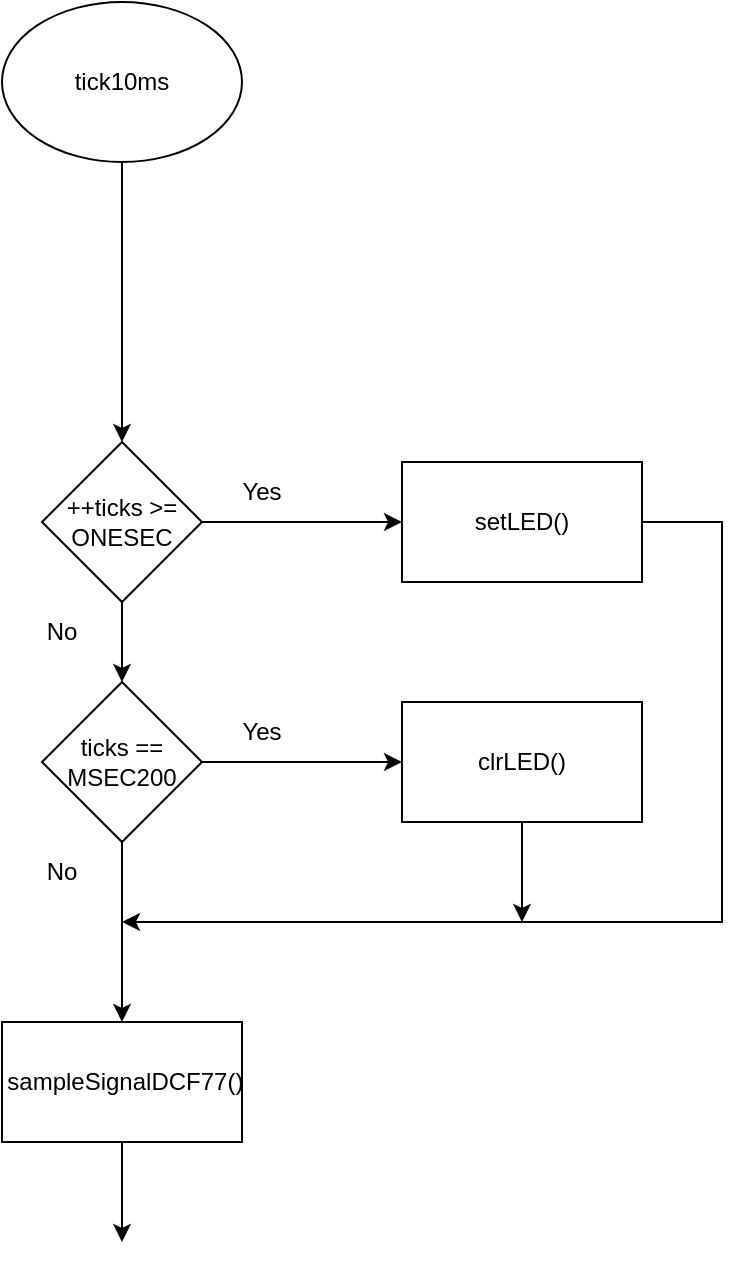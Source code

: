 <mxfile version="27.1.6">
  <diagram name="Seite-1" id="vKhFG0yD0sFM96mjJ53Z">
    <mxGraphModel dx="1375" dy="751" grid="1" gridSize="10" guides="1" tooltips="1" connect="1" arrows="1" fold="1" page="1" pageScale="1" pageWidth="827" pageHeight="1169" math="0" shadow="0">
      <root>
        <mxCell id="0" />
        <mxCell id="1" parent="0" />
        <mxCell id="saFJeLpI3H_wUORphgzt-27" value="tick10ms" style="ellipse;whiteSpace=wrap;html=1;" parent="1" vertex="1">
          <mxGeometry x="176" y="40" width="120" height="80" as="geometry" />
        </mxCell>
        <mxCell id="saFJeLpI3H_wUORphgzt-28" value="++ticks &amp;gt;=&lt;div&gt;ONESEC&lt;/div&gt;" style="rhombus;whiteSpace=wrap;html=1;" parent="1" vertex="1">
          <mxGeometry x="196" y="260" width="80" height="80" as="geometry" />
        </mxCell>
        <mxCell id="saFJeLpI3H_wUORphgzt-29" value="" style="endArrow=classic;html=1;rounded=0;exitX=0.5;exitY=1;exitDx=0;exitDy=0;" parent="1" source="saFJeLpI3H_wUORphgzt-27" target="saFJeLpI3H_wUORphgzt-28" edge="1">
          <mxGeometry width="50" height="50" relative="1" as="geometry">
            <mxPoint x="486" y="200" as="sourcePoint" />
            <mxPoint x="236" y="160" as="targetPoint" />
            <Array as="points">
              <mxPoint x="236" y="150" />
            </Array>
          </mxGeometry>
        </mxCell>
        <mxCell id="saFJeLpI3H_wUORphgzt-30" value="" style="endArrow=classic;html=1;rounded=0;exitX=1;exitY=0.5;exitDx=0;exitDy=0;entryX=0;entryY=0.5;entryDx=0;entryDy=0;" parent="1" source="saFJeLpI3H_wUORphgzt-28" target="saFJeLpI3H_wUORphgzt-31" edge="1">
          <mxGeometry width="50" height="50" relative="1" as="geometry">
            <mxPoint x="486" y="280" as="sourcePoint" />
            <mxPoint x="376" y="300" as="targetPoint" />
          </mxGeometry>
        </mxCell>
        <mxCell id="saFJeLpI3H_wUORphgzt-31" value="setLED()" style="rounded=0;whiteSpace=wrap;html=1;" parent="1" vertex="1">
          <mxGeometry x="376" y="270" width="120" height="60" as="geometry" />
        </mxCell>
        <mxCell id="saFJeLpI3H_wUORphgzt-32" value="Yes" style="text;html=1;align=center;verticalAlign=middle;whiteSpace=wrap;rounded=0;" parent="1" vertex="1">
          <mxGeometry x="276" y="270" width="60" height="30" as="geometry" />
        </mxCell>
        <mxCell id="saFJeLpI3H_wUORphgzt-33" value="No" style="text;html=1;align=center;verticalAlign=middle;whiteSpace=wrap;rounded=0;" parent="1" vertex="1">
          <mxGeometry x="176" y="340" width="60" height="30" as="geometry" />
        </mxCell>
        <mxCell id="saFJeLpI3H_wUORphgzt-34" value="" style="endArrow=classic;html=1;rounded=0;exitX=0.5;exitY=1;exitDx=0;exitDy=0;" parent="1" source="saFJeLpI3H_wUORphgzt-28" target="saFJeLpI3H_wUORphgzt-37" edge="1">
          <mxGeometry width="50" height="50" relative="1" as="geometry">
            <mxPoint x="486" y="390" as="sourcePoint" />
            <mxPoint x="236" y="380" as="targetPoint" />
          </mxGeometry>
        </mxCell>
        <mxCell id="saFJeLpI3H_wUORphgzt-35" value="" style="endArrow=classic;html=1;rounded=0;exitX=1;exitY=0.5;exitDx=0;exitDy=0;" parent="1" source="saFJeLpI3H_wUORphgzt-31" edge="1">
          <mxGeometry width="50" height="50" relative="1" as="geometry">
            <mxPoint x="436" y="380" as="sourcePoint" />
            <mxPoint x="236" y="500" as="targetPoint" />
            <Array as="points">
              <mxPoint x="536" y="300" />
              <mxPoint x="536" y="500" />
            </Array>
          </mxGeometry>
        </mxCell>
        <mxCell id="saFJeLpI3H_wUORphgzt-36" value="clrLED()" style="rounded=0;whiteSpace=wrap;html=1;" parent="1" vertex="1">
          <mxGeometry x="376" y="390" width="120" height="60" as="geometry" />
        </mxCell>
        <mxCell id="saFJeLpI3H_wUORphgzt-37" value="ticks ==&lt;div&gt;MSEC200&lt;/div&gt;" style="rhombus;whiteSpace=wrap;html=1;" parent="1" vertex="1">
          <mxGeometry x="196" y="380" width="80" height="80" as="geometry" />
        </mxCell>
        <mxCell id="saFJeLpI3H_wUORphgzt-38" value="" style="endArrow=classic;html=1;rounded=0;exitX=1;exitY=0.5;exitDx=0;exitDy=0;entryX=0;entryY=0.5;entryDx=0;entryDy=0;" parent="1" source="saFJeLpI3H_wUORphgzt-37" target="saFJeLpI3H_wUORphgzt-36" edge="1">
          <mxGeometry width="50" height="50" relative="1" as="geometry">
            <mxPoint x="486" y="430" as="sourcePoint" />
            <mxPoint x="346" y="420" as="targetPoint" />
          </mxGeometry>
        </mxCell>
        <mxCell id="saFJeLpI3H_wUORphgzt-39" value="" style="endArrow=classic;html=1;rounded=0;exitX=0.5;exitY=1;exitDx=0;exitDy=0;entryX=0.5;entryY=0;entryDx=0;entryDy=0;" parent="1" source="saFJeLpI3H_wUORphgzt-37" target="saFJeLpI3H_wUORphgzt-43" edge="1">
          <mxGeometry width="50" height="50" relative="1" as="geometry">
            <mxPoint x="486" y="600" as="sourcePoint" />
            <mxPoint x="236" y="540" as="targetPoint" />
          </mxGeometry>
        </mxCell>
        <mxCell id="saFJeLpI3H_wUORphgzt-40" value="No" style="text;html=1;align=center;verticalAlign=middle;whiteSpace=wrap;rounded=0;" parent="1" vertex="1">
          <mxGeometry x="176" y="460" width="60" height="30" as="geometry" />
        </mxCell>
        <mxCell id="saFJeLpI3H_wUORphgzt-41" value="Yes" style="text;html=1;align=center;verticalAlign=middle;whiteSpace=wrap;rounded=0;" parent="1" vertex="1">
          <mxGeometry x="276" y="390" width="60" height="30" as="geometry" />
        </mxCell>
        <mxCell id="saFJeLpI3H_wUORphgzt-42" value="" style="endArrow=classic;html=1;rounded=0;exitX=0.5;exitY=1;exitDx=0;exitDy=0;" parent="1" source="saFJeLpI3H_wUORphgzt-36" edge="1">
          <mxGeometry width="50" height="50" relative="1" as="geometry">
            <mxPoint x="486" y="600" as="sourcePoint" />
            <mxPoint x="436" y="500" as="targetPoint" />
          </mxGeometry>
        </mxCell>
        <mxCell id="saFJeLpI3H_wUORphgzt-43" value="&amp;nbsp;&lt;span style=&quot;background-color: initial;&quot;&gt;sampleSignalDCF77()&lt;/span&gt;" style="rounded=0;whiteSpace=wrap;html=1;" parent="1" vertex="1">
          <mxGeometry x="176" y="550" width="120" height="60" as="geometry" />
        </mxCell>
        <mxCell id="saFJeLpI3H_wUORphgzt-54" value="" style="endArrow=classic;html=1;rounded=0;exitX=0.5;exitY=1;exitDx=0;exitDy=0;" parent="1" source="saFJeLpI3H_wUORphgzt-43" edge="1">
          <mxGeometry width="50" height="50" relative="1" as="geometry">
            <mxPoint x="486" y="650" as="sourcePoint" />
            <mxPoint x="236" y="660" as="targetPoint" />
          </mxGeometry>
        </mxCell>
      </root>
    </mxGraphModel>
  </diagram>
</mxfile>
